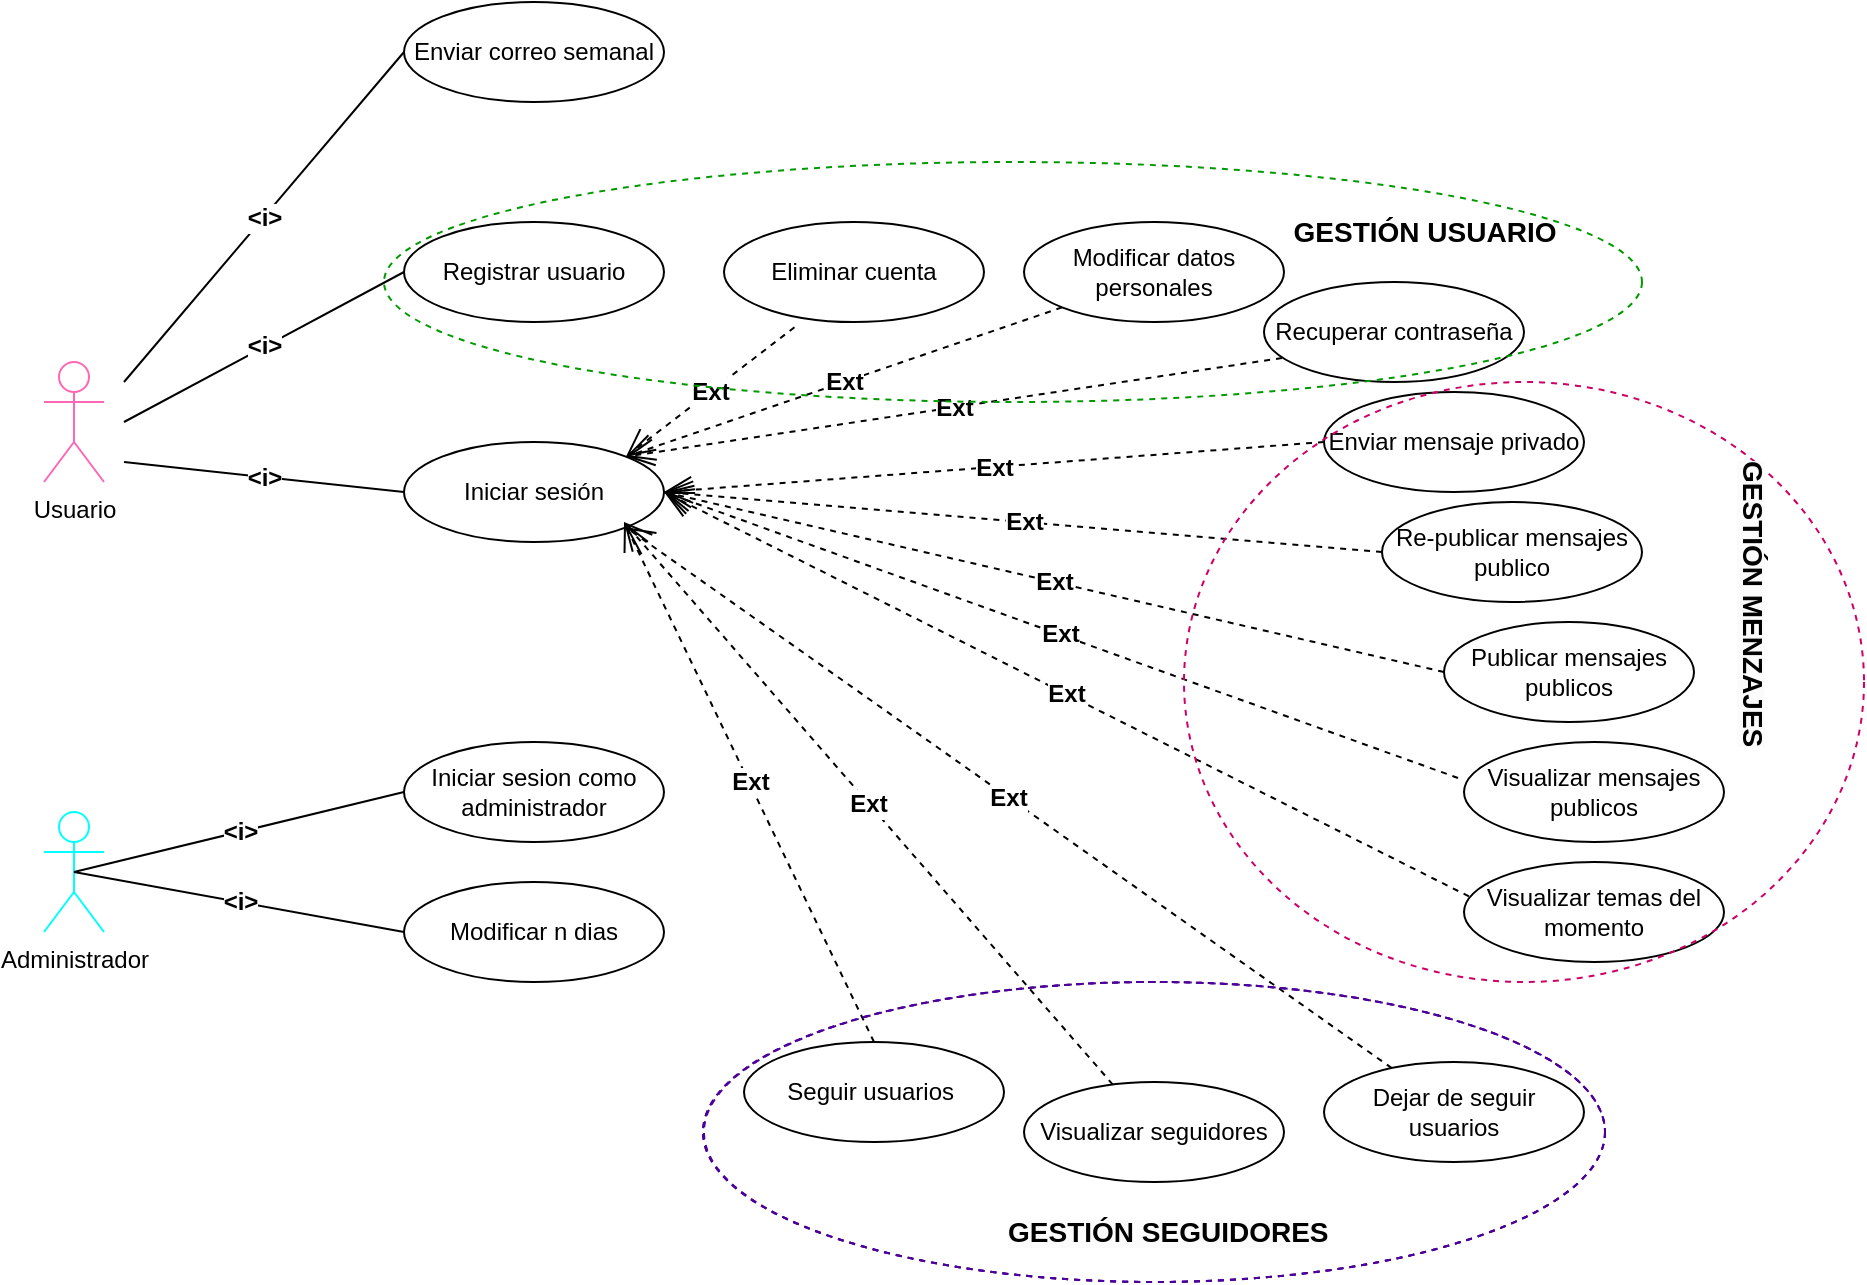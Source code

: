 <mxfile version="22.1.16" type="google">
  <diagram name="Página-1" id="AGbVfznFCcCZ1xgvznZ3">
    <mxGraphModel grid="1" page="1" gridSize="10" guides="1" tooltips="1" connect="1" arrows="1" fold="1" pageScale="1" pageWidth="827" pageHeight="1169" math="0" shadow="0">
      <root>
        <mxCell id="0" />
        <mxCell id="1" parent="0" />
        <mxCell id="cJWLnQ_IUFdNWgAchENH-17" value="Administrador" style="shape=umlActor;verticalLabelPosition=bottom;verticalAlign=top;html=1;outlineConnect=0;strokeColor=#00FFFF;" vertex="1" parent="1">
          <mxGeometry x="-320" y="295" width="30" height="60" as="geometry" />
        </mxCell>
        <mxCell id="cJWLnQ_IUFdNWgAchENH-19" value="Iniciar sesión" style="ellipse;whiteSpace=wrap;html=1;" vertex="1" parent="1">
          <mxGeometry x="-140" y="110" width="130" height="50" as="geometry" />
        </mxCell>
        <mxCell id="cJWLnQ_IUFdNWgAchENH-21" value="Recuperar contraseña" style="ellipse;whiteSpace=wrap;html=1;" vertex="1" parent="1">
          <mxGeometry x="290" y="30" width="130" height="50" as="geometry" />
        </mxCell>
        <mxCell id="cJWLnQ_IUFdNWgAchENH-22" value="Modificar datos personales" style="ellipse;whiteSpace=wrap;html=1;" vertex="1" parent="1">
          <mxGeometry x="170" width="130" height="50" as="geometry" />
        </mxCell>
        <mxCell id="cJWLnQ_IUFdNWgAchENH-24" value="Seguir usuarios&amp;nbsp;" style="ellipse;whiteSpace=wrap;html=1;" vertex="1" parent="1">
          <mxGeometry x="30" y="410" width="130" height="50" as="geometry" />
        </mxCell>
        <mxCell id="cJWLnQ_IUFdNWgAchENH-25" value="Eliminar cuenta" style="ellipse;whiteSpace=wrap;html=1;" vertex="1" parent="1">
          <mxGeometry x="20" width="130" height="50" as="geometry" />
        </mxCell>
        <mxCell id="cJWLnQ_IUFdNWgAchENH-37" value="Visualizar mensajes publicos" style="ellipse;whiteSpace=wrap;html=1;" vertex="1" parent="1">
          <mxGeometry x="390" y="260" width="130" height="50" as="geometry" />
        </mxCell>
        <mxCell id="cJWLnQ_IUFdNWgAchENH-38" value="Publicar mensajes publicos" style="ellipse;whiteSpace=wrap;html=1;" vertex="1" parent="1">
          <mxGeometry x="380" y="200" width="125" height="50" as="geometry" />
        </mxCell>
        <mxCell id="cJWLnQ_IUFdNWgAchENH-40" value="Dejar de seguir usuarios" style="ellipse;whiteSpace=wrap;html=1;" vertex="1" parent="1">
          <mxGeometry x="320" y="420" width="130" height="50" as="geometry" />
        </mxCell>
        <mxCell id="cJWLnQ_IUFdNWgAchENH-43" value="Enviar mensaje privado" style="ellipse;whiteSpace=wrap;html=1;" vertex="1" parent="1">
          <mxGeometry x="320" y="85" width="130" height="50" as="geometry" />
        </mxCell>
        <mxCell id="cJWLnQ_IUFdNWgAchENH-44" value="Visualizar temas del momento" style="ellipse;whiteSpace=wrap;html=1;" vertex="1" parent="1">
          <mxGeometry x="390" y="320" width="130" height="50" as="geometry" />
        </mxCell>
        <mxCell id="cJWLnQ_IUFdNWgAchENH-46" value="Modificar n dias" style="ellipse;whiteSpace=wrap;html=1;" vertex="1" parent="1">
          <mxGeometry x="-140" y="330" width="130" height="50" as="geometry" />
        </mxCell>
        <mxCell id="cJWLnQ_IUFdNWgAchENH-47" value="Iniciar sesion como administrador" style="ellipse;whiteSpace=wrap;html=1;" vertex="1" parent="1">
          <mxGeometry x="-140" y="260" width="130" height="50" as="geometry" />
        </mxCell>
        <mxCell id="cJWLnQ_IUFdNWgAchENH-48" value="Re-publicar mensajes publico" style="ellipse;whiteSpace=wrap;html=1;" vertex="1" parent="1">
          <mxGeometry x="349" y="140" width="130" height="50" as="geometry" />
        </mxCell>
        <mxCell id="cJWLnQ_IUFdNWgAchENH-49" value="Visualizar seguidores" style="ellipse;whiteSpace=wrap;html=1;" vertex="1" parent="1">
          <mxGeometry x="170" y="430" width="130" height="50" as="geometry" />
        </mxCell>
        <mxCell id="cJWLnQ_IUFdNWgAchENH-50" value="Enviar correo semanal" style="ellipse;whiteSpace=wrap;html=1;" vertex="1" parent="1">
          <mxGeometry x="-140" y="-110" width="130" height="50" as="geometry" />
        </mxCell>
        <mxCell id="6BTliModNfIDD3tPD0Go-37" value="&lt;b&gt;&lt;font style=&quot;font-size: 12px;&quot;&gt;Ext&lt;/font&gt;&lt;/b&gt;" style="endArrow=open;endSize=12;dashed=1;html=1;rounded=0;exitX=0.069;exitY=0.76;exitDx=0;exitDy=0;exitPerimeter=0;entryX=1;entryY=0;entryDx=0;entryDy=0;" edge="1" parent="1" source="cJWLnQ_IUFdNWgAchENH-21" target="cJWLnQ_IUFdNWgAchENH-19">
          <mxGeometry width="160" relative="1" as="geometry">
            <mxPoint x="510" y="90" as="sourcePoint" />
            <mxPoint x="490" y="180" as="targetPoint" />
            <Array as="points" />
          </mxGeometry>
        </mxCell>
        <mxCell id="6BTliModNfIDD3tPD0Go-38" value="&lt;b&gt;&lt;font style=&quot;font-size: 12px;&quot;&gt;Ext&lt;/font&gt;&lt;/b&gt;" style="endArrow=open;endSize=12;dashed=1;html=1;rounded=0;entryX=1;entryY=0;entryDx=0;entryDy=0;exitX=0;exitY=1;exitDx=0;exitDy=0;" edge="1" parent="1" source="cJWLnQ_IUFdNWgAchENH-22" target="cJWLnQ_IUFdNWgAchENH-19">
          <mxGeometry width="160" relative="1" as="geometry">
            <mxPoint x="420" y="30" as="sourcePoint" />
            <mxPoint x="346" y="20" as="targetPoint" />
          </mxGeometry>
        </mxCell>
        <mxCell id="6BTliModNfIDD3tPD0Go-39" value="&lt;b&gt;&lt;font style=&quot;font-size: 12px;&quot;&gt;Ext&lt;br&gt;&lt;/font&gt;&lt;/b&gt;" style="endArrow=open;endSize=12;dashed=1;html=1;rounded=0;exitX=0.271;exitY=1.053;exitDx=0;exitDy=0;exitPerimeter=0;entryX=1;entryY=0;entryDx=0;entryDy=0;" edge="1" parent="1" source="cJWLnQ_IUFdNWgAchENH-25" target="cJWLnQ_IUFdNWgAchENH-19">
          <mxGeometry width="160" relative="1" as="geometry">
            <mxPoint x="262.63" y="74.65" as="sourcePoint" />
            <mxPoint x="-70" y="110" as="targetPoint" />
          </mxGeometry>
        </mxCell>
        <mxCell id="6BTliModNfIDD3tPD0Go-50" value="&lt;b&gt;&lt;font style=&quot;font-size: 12px;&quot;&gt;Ext&lt;/font&gt;&lt;/b&gt;" style="endArrow=open;endSize=12;dashed=1;html=1;rounded=0;exitX=0.5;exitY=0;exitDx=0;exitDy=0;" edge="1" parent="1" source="cJWLnQ_IUFdNWgAchENH-24">
          <mxGeometry width="160" relative="1" as="geometry">
            <mxPoint x="210" y="380" as="sourcePoint" />
            <mxPoint x="-30" y="150" as="targetPoint" />
          </mxGeometry>
        </mxCell>
        <mxCell id="6BTliModNfIDD3tPD0Go-51" value="&lt;b&gt;&lt;font style=&quot;font-size: 12px;&quot;&gt;Ext&lt;/font&gt;&lt;/b&gt;" style="endArrow=open;endSize=12;dashed=1;html=1;rounded=0;" edge="1" parent="1" source="cJWLnQ_IUFdNWgAchENH-49">
          <mxGeometry width="160" relative="1" as="geometry">
            <mxPoint x="210" y="370" as="sourcePoint" />
            <mxPoint x="-30" y="150" as="targetPoint" />
          </mxGeometry>
        </mxCell>
        <mxCell id="aVYZeMnTpxY4eWr6kD3J-3" value="&lt;b&gt;&lt;font style=&quot;font-size: 12px;&quot;&gt;&amp;lt;i&amp;gt;&lt;/font&gt;&lt;/b&gt;" style="endArrow=none;html=1;rounded=0;entryX=0;entryY=0.5;entryDx=0;entryDy=0;" edge="1" parent="1" target="cJWLnQ_IUFdNWgAchENH-50">
          <mxGeometry width="50" height="50" relative="1" as="geometry">
            <mxPoint x="-280" y="80" as="sourcePoint" />
            <mxPoint x="-150" y="440" as="targetPoint" />
          </mxGeometry>
        </mxCell>
        <mxCell id="6BTliModNfIDD3tPD0Go-52" value="&lt;b&gt;&lt;font style=&quot;font-size: 12px;&quot;&gt;Ext&lt;/font&gt;&lt;/b&gt;" style="endArrow=open;endSize=12;dashed=1;html=1;rounded=0;entryX=1;entryY=1;entryDx=0;entryDy=0;" edge="1" parent="1" source="cJWLnQ_IUFdNWgAchENH-40" target="cJWLnQ_IUFdNWgAchENH-19">
          <mxGeometry width="160" relative="1" as="geometry">
            <mxPoint x="290" y="350" as="sourcePoint" />
            <mxPoint x="-40" y="160" as="targetPoint" />
          </mxGeometry>
        </mxCell>
        <mxCell id="6BTliModNfIDD3tPD0Go-53" value="Usuario" style="shape=umlActor;verticalLabelPosition=bottom;verticalAlign=top;html=1;outlineConnect=0;strokeColor=#FF66B3;" vertex="1" parent="1">
          <mxGeometry x="-320" y="70" width="30" height="60" as="geometry" />
        </mxCell>
        <mxCell id="6BTliModNfIDD3tPD0Go-54" value="Registrar usuario" style="ellipse;whiteSpace=wrap;html=1;" vertex="1" parent="1">
          <mxGeometry x="-140" width="130" height="50" as="geometry" />
        </mxCell>
        <mxCell id="6BTliModNfIDD3tPD0Go-55" value="&lt;b&gt;&lt;font style=&quot;font-size: 12px;&quot;&gt;&amp;lt;i&amp;gt;&lt;/font&gt;&lt;/b&gt;" style="endArrow=none;html=1;rounded=0;entryX=0;entryY=0.5;entryDx=0;entryDy=0;" edge="1" parent="1" target="6BTliModNfIDD3tPD0Go-54">
          <mxGeometry width="50" height="50" relative="1" as="geometry">
            <mxPoint x="-280" y="100" as="sourcePoint" />
            <mxPoint x="-180.06" y="165" as="targetPoint" />
          </mxGeometry>
        </mxCell>
        <mxCell id="cIb_4sa-lIodhiWon8PE-3" style="edgeStyle=orthogonalEdgeStyle;rounded=0;orthogonalLoop=1;jettySize=auto;html=1;exitX=0.5;exitY=1;exitDx=0;exitDy=0;" edge="1" parent="1" source="cJWLnQ_IUFdNWgAchENH-50" target="cJWLnQ_IUFdNWgAchENH-50">
          <mxGeometry relative="1" as="geometry" />
        </mxCell>
        <mxCell id="6BTliModNfIDD3tPD0Go-56" value="&lt;b&gt;&lt;font style=&quot;font-size: 12px;&quot;&gt;Ext&lt;/font&gt;&lt;/b&gt;" style="endArrow=open;endSize=12;dashed=1;html=1;rounded=0;exitX=0.019;exitY=0.344;exitDx=0;exitDy=0;exitPerimeter=0;entryX=1;entryY=0.5;entryDx=0;entryDy=0;" edge="1" parent="1" source="cJWLnQ_IUFdNWgAchENH-44" target="cJWLnQ_IUFdNWgAchENH-19">
          <mxGeometry width="160" relative="1" as="geometry">
            <mxPoint x="319" y="280" as="sourcePoint" />
            <mxPoint y="140" as="targetPoint" />
          </mxGeometry>
        </mxCell>
        <mxCell id="eiv5Tc3VF9W6wTadFtQy-1" value="&lt;b&gt;&lt;font style=&quot;font-size: 12px;&quot;&gt;&amp;lt;i&amp;gt;&lt;/font&gt;&lt;/b&gt;" style="endArrow=none;html=1;rounded=0;exitX=0.5;exitY=0.5;exitDx=0;exitDy=0;exitPerimeter=0;entryX=0;entryY=0.5;entryDx=0;entryDy=0;" edge="1" parent="1" source="cJWLnQ_IUFdNWgAchENH-17" target="cJWLnQ_IUFdNWgAchENH-47">
          <mxGeometry width="50" height="50" relative="1" as="geometry">
            <mxPoint x="-290" y="245.5" as="sourcePoint" />
            <mxPoint x="-140" y="244.5" as="targetPoint" />
          </mxGeometry>
        </mxCell>
        <mxCell id="6BTliModNfIDD3tPD0Go-57" value="&lt;b&gt;&lt;font style=&quot;font-size: 12px;&quot;&gt;Ext&lt;/font&gt;&lt;/b&gt;" style="endArrow=open;endSize=12;dashed=1;html=1;rounded=0;entryX=1;entryY=0.5;entryDx=0;entryDy=0;exitX=0;exitY=0.5;exitDx=0;exitDy=0;" edge="1" parent="1" source="cJWLnQ_IUFdNWgAchENH-43" target="cJWLnQ_IUFdNWgAchENH-19">
          <mxGeometry width="160" relative="1" as="geometry">
            <mxPoint x="280" y="120" as="sourcePoint" />
            <mxPoint x="210" y="90" as="targetPoint" />
          </mxGeometry>
        </mxCell>
        <mxCell id="eiv5Tc3VF9W6wTadFtQy-2" value="&lt;b&gt;&lt;font style=&quot;font-size: 12px;&quot;&gt;&amp;lt;i&amp;gt;&lt;/font&gt;&lt;/b&gt;" style="endArrow=none;html=1;rounded=0;exitX=0.5;exitY=0.5;exitDx=0;exitDy=0;exitPerimeter=0;entryX=0;entryY=0.5;entryDx=0;entryDy=0;" edge="1" parent="1" source="cJWLnQ_IUFdNWgAchENH-17" target="cJWLnQ_IUFdNWgAchENH-46">
          <mxGeometry width="50" height="50" relative="1" as="geometry">
            <mxPoint x="-295" y="255" as="sourcePoint" />
            <mxPoint x="-130" y="255" as="targetPoint" />
          </mxGeometry>
        </mxCell>
        <mxCell id="cIb_4sa-lIodhiWon8PE-5" value="&lt;b&gt;&lt;font style=&quot;font-size: 12px;&quot;&gt;&amp;lt;i&amp;gt;&lt;/font&gt;&lt;/b&gt;" style="endArrow=none;html=1;rounded=0;entryX=0;entryY=0.5;entryDx=0;entryDy=0;" edge="1" parent="1" target="cJWLnQ_IUFdNWgAchENH-19">
          <mxGeometry width="50" height="50" relative="1" as="geometry">
            <mxPoint x="-280" y="120" as="sourcePoint" />
            <mxPoint x="-130" y="35" as="targetPoint" />
          </mxGeometry>
        </mxCell>
        <mxCell id="FZm8NnTP5xWnFuiFoCo--1" value="&lt;b&gt;&lt;font style=&quot;font-size: 12px;&quot;&gt;Ext&lt;/font&gt;&lt;/b&gt;" style="endArrow=open;endSize=12;dashed=1;html=1;rounded=0;exitX=-0.023;exitY=0.36;exitDx=0;exitDy=0;exitPerimeter=0;entryX=1;entryY=0.5;entryDx=0;entryDy=0;" edge="1" parent="1" source="cJWLnQ_IUFdNWgAchENH-37" target="cJWLnQ_IUFdNWgAchENH-19">
          <mxGeometry width="160" relative="1" as="geometry">
            <mxPoint x="434" y="332" as="sourcePoint" />
            <mxPoint x="30" y="140" as="targetPoint" />
          </mxGeometry>
        </mxCell>
        <mxCell id="FZm8NnTP5xWnFuiFoCo--2" value="&lt;b&gt;&lt;font style=&quot;font-size: 12px;&quot;&gt;Ext&lt;/font&gt;&lt;/b&gt;" style="endArrow=open;endSize=12;dashed=1;html=1;rounded=0;exitX=0;exitY=0.5;exitDx=0;exitDy=0;entryX=1;entryY=0.5;entryDx=0;entryDy=0;" edge="1" parent="1" source="cJWLnQ_IUFdNWgAchENH-38" target="cJWLnQ_IUFdNWgAchENH-19">
          <mxGeometry width="160" relative="1" as="geometry">
            <mxPoint x="397" y="288" as="sourcePoint" />
            <mxPoint y="145" as="targetPoint" />
          </mxGeometry>
        </mxCell>
        <mxCell id="FZm8NnTP5xWnFuiFoCo--3" value="&lt;b&gt;&lt;font style=&quot;font-size: 12px;&quot;&gt;Ext&lt;/font&gt;&lt;/b&gt;" style="endArrow=open;endSize=12;dashed=1;html=1;rounded=0;exitX=0;exitY=0.5;exitDx=0;exitDy=0;" edge="1" parent="1" source="cJWLnQ_IUFdNWgAchENH-48">
          <mxGeometry width="160" relative="1" as="geometry">
            <mxPoint x="390" y="235" as="sourcePoint" />
            <mxPoint x="-10" y="135" as="targetPoint" />
          </mxGeometry>
        </mxCell>
        <mxCell id="e9rruPI4VbP_qudpQCCr-2" value="" style="ellipse;whiteSpace=wrap;html=1;align=center;dashed=1;fillColor=none;strokeColor=#CC0066;" vertex="1" parent="1">
          <mxGeometry x="250" y="80" width="340" height="300" as="geometry" />
        </mxCell>
        <mxCell id="e9rruPI4VbP_qudpQCCr-3" value="" style="ellipse;whiteSpace=wrap;html=1;align=center;dashed=1;fillColor=none;strokeColor=#4C0099;" vertex="1" parent="1">
          <mxGeometry x="9.5" y="380" width="451" height="150" as="geometry" />
        </mxCell>
        <mxCell id="e9rruPI4VbP_qudpQCCr-4" value="" style="ellipse;whiteSpace=wrap;html=1;align=center;dashed=1;fillColor=none;strokeColor=#009900;" vertex="1" parent="1">
          <mxGeometry x="-150" y="-30" width="629" height="120" as="geometry" />
        </mxCell>
        <mxCell id="e9rruPI4VbP_qudpQCCr-5" value="&lt;b&gt;&lt;font style=&quot;font-size: 14px;&quot;&gt;GESTIÓN USUARIO&lt;/font&gt;&lt;/b&gt;" style="text;html=1;align=center;verticalAlign=middle;resizable=0;points=[];autosize=1;strokeColor=none;fillColor=none;" vertex="1" parent="1">
          <mxGeometry x="295" y="-10" width="150" height="30" as="geometry" />
        </mxCell>
        <mxCell id="e9rruPI4VbP_qudpQCCr-6" value="&lt;b style=&quot;border-color: var(--border-color); color: rgb(0, 0, 0); font-family: Helvetica; font-size: 12px; font-style: normal; font-variant-ligatures: normal; font-variant-caps: normal; letter-spacing: normal; orphans: 2; text-align: center; text-indent: 0px; text-transform: none; widows: 2; word-spacing: 0px; -webkit-text-stroke-width: 0px; background-color: rgb(251, 251, 251); text-decoration-thickness: initial; text-decoration-style: initial; text-decoration-color: initial;&quot;&gt;&lt;font style=&quot;border-color: var(--border-color); font-size: 14px;&quot;&gt;GESTIÓN MENZAJES&lt;/font&gt;&lt;/b&gt;" style="text;whiteSpace=wrap;html=1;rotation=90;" vertex="1" parent="1">
          <mxGeometry x="450" y="177.5" width="160" height="40" as="geometry" />
        </mxCell>
        <mxCell id="e9rruPI4VbP_qudpQCCr-7" value="&lt;b style=&quot;border-color: var(--border-color); color: rgb(0, 0, 0); font-family: Helvetica; font-size: 12px; font-style: normal; font-variant-ligatures: normal; font-variant-caps: normal; letter-spacing: normal; orphans: 2; text-align: center; text-indent: 0px; text-transform: none; widows: 2; word-spacing: 0px; -webkit-text-stroke-width: 0px; background-color: rgb(251, 251, 251); text-decoration-thickness: initial; text-decoration-style: initial; text-decoration-color: initial;&quot;&gt;&lt;font style=&quot;border-color: var(--border-color); font-size: 14px;&quot;&gt;GESTIÓN SEGUIDORES&lt;/font&gt;&lt;/b&gt;" style="text;whiteSpace=wrap;html=1;" vertex="1" parent="1">
          <mxGeometry x="160" y="490" width="190" height="40" as="geometry" />
        </mxCell>
        <mxCell id="0CF5-ZvZcoqceBKv54wu-1" value="" style="ellipse;whiteSpace=wrap;html=1;align=center;dashed=1;fillColor=none;strokeColor=#4C0099;" vertex="1" parent="1">
          <mxGeometry x="9.5" y="380" width="451" height="150" as="geometry" />
        </mxCell>
        <mxCell id="0CF5-ZvZcoqceBKv54wu-2" value="" style="ellipse;whiteSpace=wrap;html=1;align=center;dashed=1;fillColor=none;strokeColor=#4C0099;" vertex="1" parent="1">
          <mxGeometry x="10" y="380" width="450.5" height="150" as="geometry" />
        </mxCell>
      </root>
    </mxGraphModel>
  </diagram>
</mxfile>
